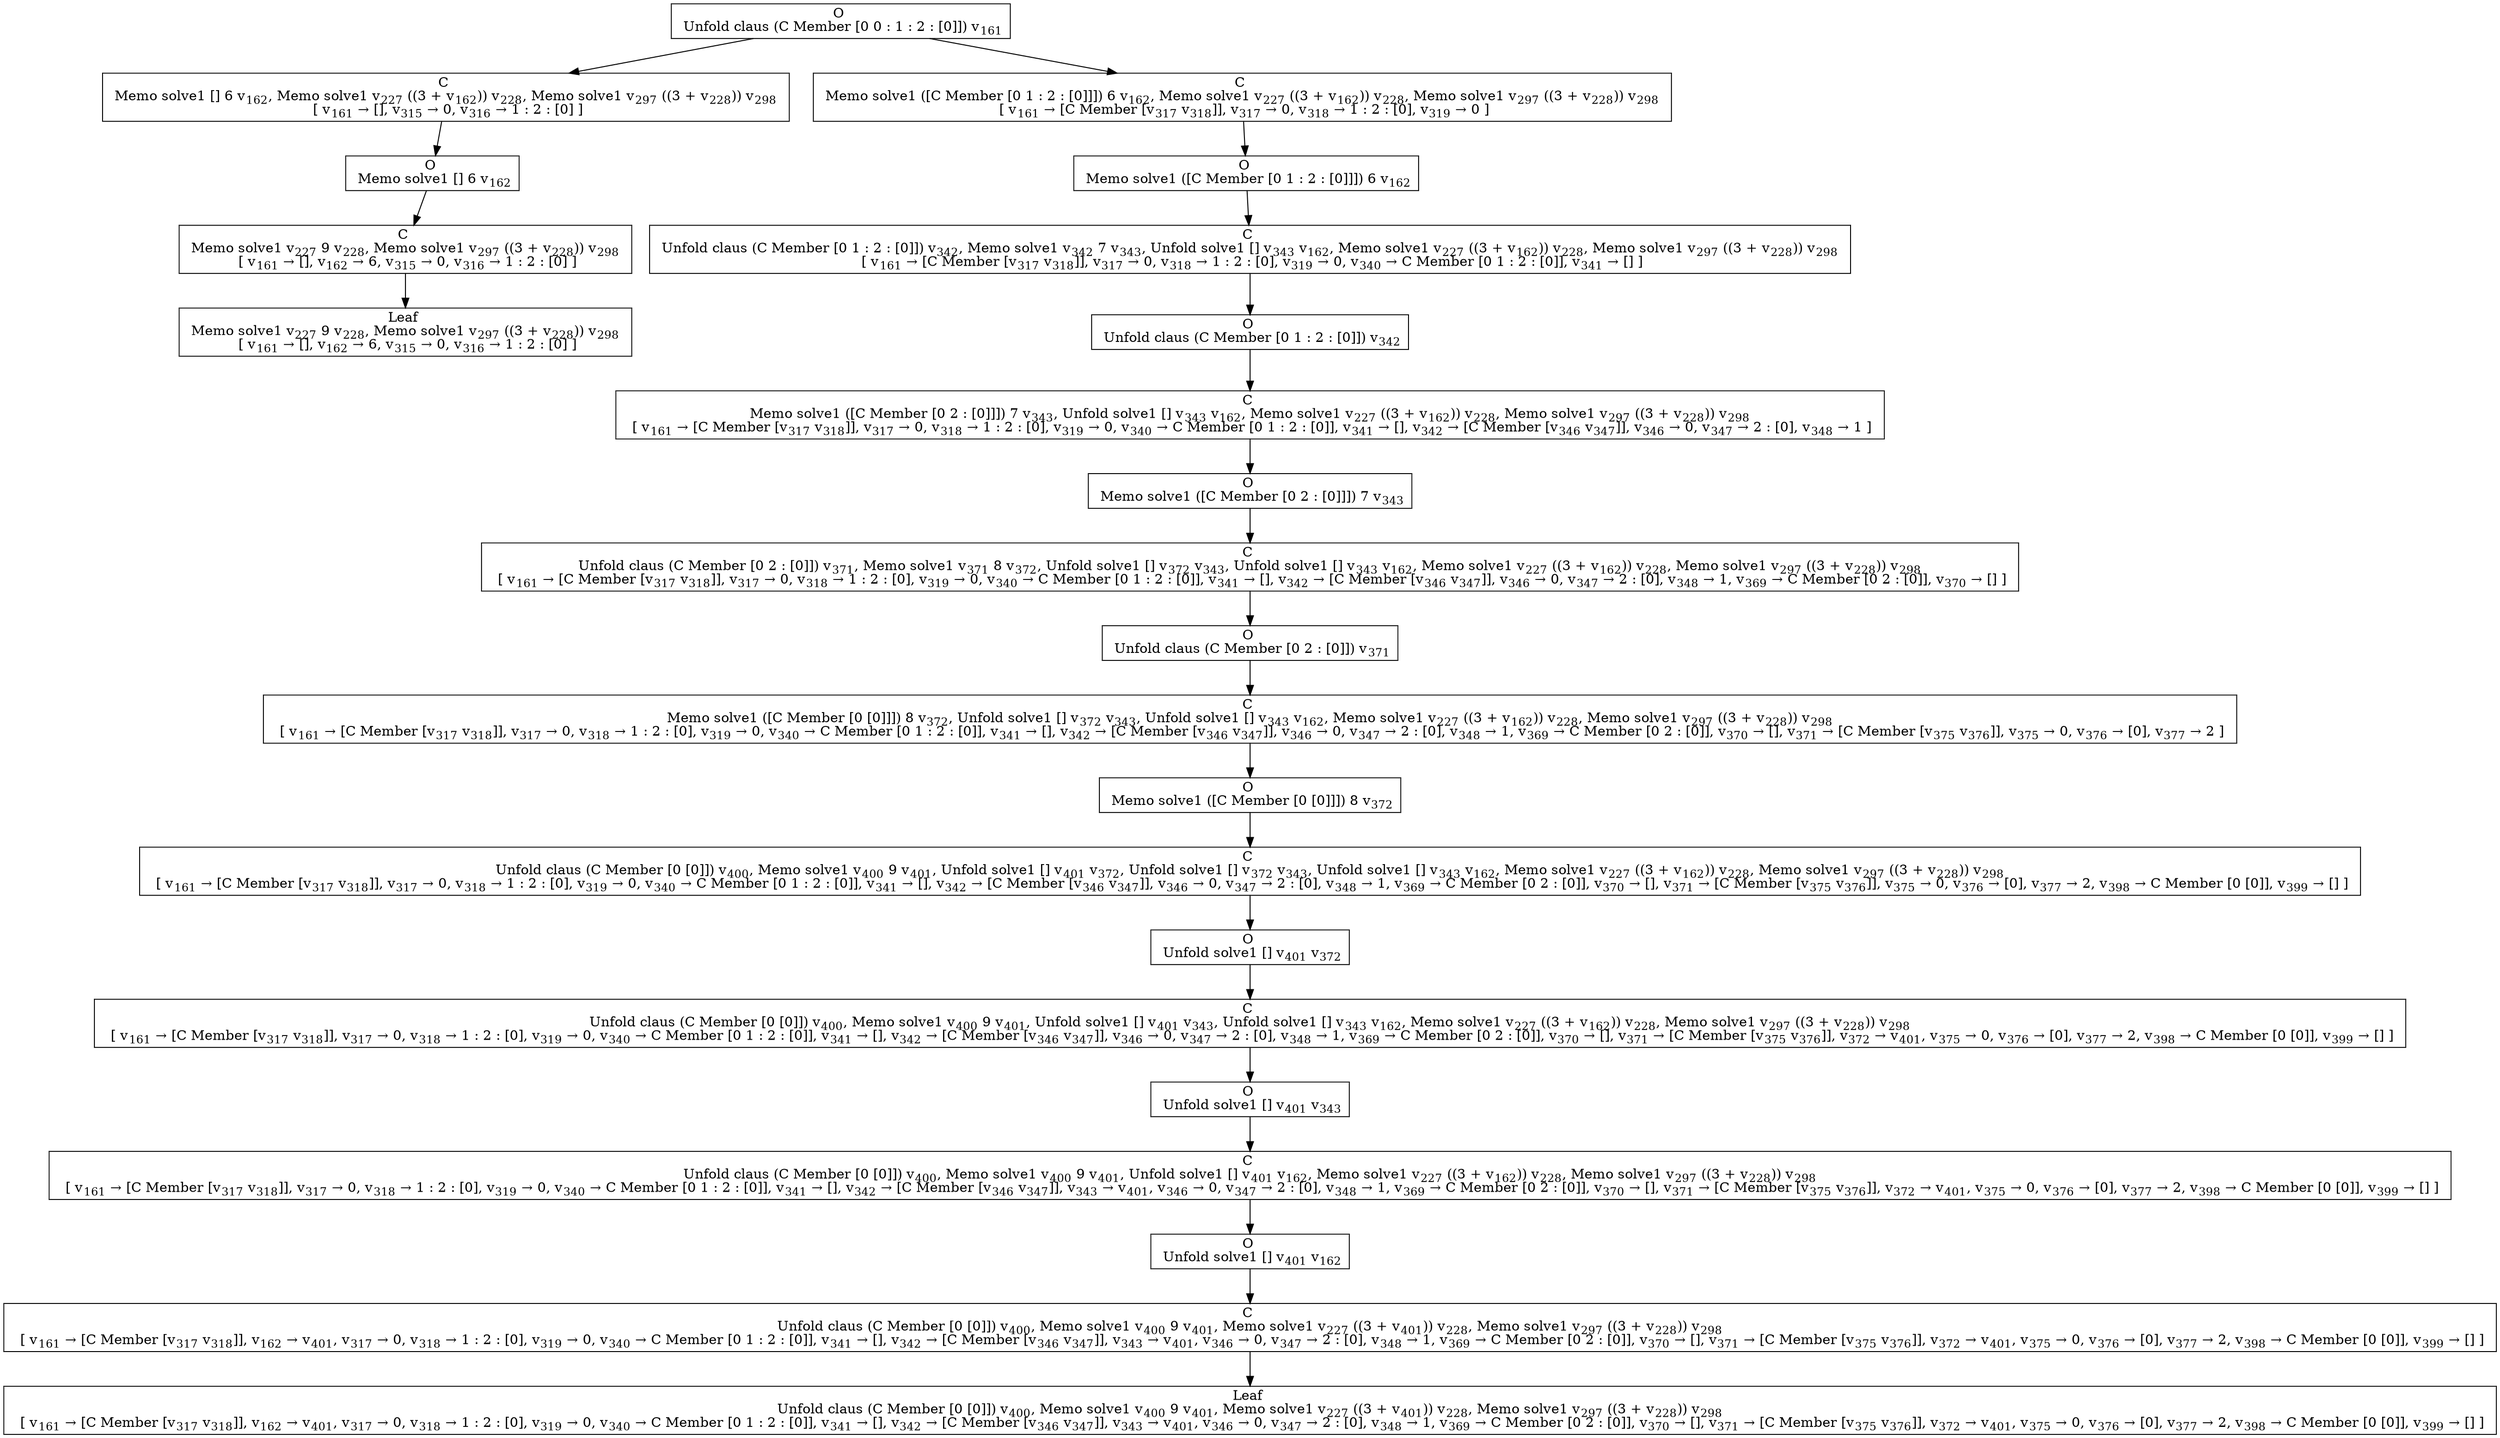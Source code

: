 digraph {
    graph [rankdir=TB
          ,bgcolor=transparent];
    node [shape=box
         ,fillcolor=white
         ,style=filled];
    0 [label=<O <BR/> Unfold claus (C Member [0 0 : 1 : 2 : [0]]) v<SUB>161</SUB>>];
    1 [label=<C <BR/> Memo solve1 [] 6 v<SUB>162</SUB>, Memo solve1 v<SUB>227</SUB> ((3 + v<SUB>162</SUB>)) v<SUB>228</SUB>, Memo solve1 v<SUB>297</SUB> ((3 + v<SUB>228</SUB>)) v<SUB>298</SUB> <BR/>  [ v<SUB>161</SUB> &rarr; [], v<SUB>315</SUB> &rarr; 0, v<SUB>316</SUB> &rarr; 1 : 2 : [0] ] >];
    2 [label=<C <BR/> Memo solve1 ([C Member [0 1 : 2 : [0]]]) 6 v<SUB>162</SUB>, Memo solve1 v<SUB>227</SUB> ((3 + v<SUB>162</SUB>)) v<SUB>228</SUB>, Memo solve1 v<SUB>297</SUB> ((3 + v<SUB>228</SUB>)) v<SUB>298</SUB> <BR/>  [ v<SUB>161</SUB> &rarr; [C Member [v<SUB>317</SUB> v<SUB>318</SUB>]], v<SUB>317</SUB> &rarr; 0, v<SUB>318</SUB> &rarr; 1 : 2 : [0], v<SUB>319</SUB> &rarr; 0 ] >];
    3 [label=<O <BR/> Memo solve1 [] 6 v<SUB>162</SUB>>];
    4 [label=<C <BR/> Memo solve1 v<SUB>227</SUB> 9 v<SUB>228</SUB>, Memo solve1 v<SUB>297</SUB> ((3 + v<SUB>228</SUB>)) v<SUB>298</SUB> <BR/>  [ v<SUB>161</SUB> &rarr; [], v<SUB>162</SUB> &rarr; 6, v<SUB>315</SUB> &rarr; 0, v<SUB>316</SUB> &rarr; 1 : 2 : [0] ] >];
    5 [label=<Leaf <BR/> Memo solve1 v<SUB>227</SUB> 9 v<SUB>228</SUB>, Memo solve1 v<SUB>297</SUB> ((3 + v<SUB>228</SUB>)) v<SUB>298</SUB> <BR/>  [ v<SUB>161</SUB> &rarr; [], v<SUB>162</SUB> &rarr; 6, v<SUB>315</SUB> &rarr; 0, v<SUB>316</SUB> &rarr; 1 : 2 : [0] ] >];
    6 [label=<O <BR/> Memo solve1 ([C Member [0 1 : 2 : [0]]]) 6 v<SUB>162</SUB>>];
    7 [label=<C <BR/> Unfold claus (C Member [0 1 : 2 : [0]]) v<SUB>342</SUB>, Memo solve1 v<SUB>342</SUB> 7 v<SUB>343</SUB>, Unfold solve1 [] v<SUB>343</SUB> v<SUB>162</SUB>, Memo solve1 v<SUB>227</SUB> ((3 + v<SUB>162</SUB>)) v<SUB>228</SUB>, Memo solve1 v<SUB>297</SUB> ((3 + v<SUB>228</SUB>)) v<SUB>298</SUB> <BR/>  [ v<SUB>161</SUB> &rarr; [C Member [v<SUB>317</SUB> v<SUB>318</SUB>]], v<SUB>317</SUB> &rarr; 0, v<SUB>318</SUB> &rarr; 1 : 2 : [0], v<SUB>319</SUB> &rarr; 0, v<SUB>340</SUB> &rarr; C Member [0 1 : 2 : [0]], v<SUB>341</SUB> &rarr; [] ] >];
    8 [label=<O <BR/> Unfold claus (C Member [0 1 : 2 : [0]]) v<SUB>342</SUB>>];
    9 [label=<C <BR/> Memo solve1 ([C Member [0 2 : [0]]]) 7 v<SUB>343</SUB>, Unfold solve1 [] v<SUB>343</SUB> v<SUB>162</SUB>, Memo solve1 v<SUB>227</SUB> ((3 + v<SUB>162</SUB>)) v<SUB>228</SUB>, Memo solve1 v<SUB>297</SUB> ((3 + v<SUB>228</SUB>)) v<SUB>298</SUB> <BR/>  [ v<SUB>161</SUB> &rarr; [C Member [v<SUB>317</SUB> v<SUB>318</SUB>]], v<SUB>317</SUB> &rarr; 0, v<SUB>318</SUB> &rarr; 1 : 2 : [0], v<SUB>319</SUB> &rarr; 0, v<SUB>340</SUB> &rarr; C Member [0 1 : 2 : [0]], v<SUB>341</SUB> &rarr; [], v<SUB>342</SUB> &rarr; [C Member [v<SUB>346</SUB> v<SUB>347</SUB>]], v<SUB>346</SUB> &rarr; 0, v<SUB>347</SUB> &rarr; 2 : [0], v<SUB>348</SUB> &rarr; 1 ] >];
    10 [label=<O <BR/> Memo solve1 ([C Member [0 2 : [0]]]) 7 v<SUB>343</SUB>>];
    11 [label=<C <BR/> Unfold claus (C Member [0 2 : [0]]) v<SUB>371</SUB>, Memo solve1 v<SUB>371</SUB> 8 v<SUB>372</SUB>, Unfold solve1 [] v<SUB>372</SUB> v<SUB>343</SUB>, Unfold solve1 [] v<SUB>343</SUB> v<SUB>162</SUB>, Memo solve1 v<SUB>227</SUB> ((3 + v<SUB>162</SUB>)) v<SUB>228</SUB>, Memo solve1 v<SUB>297</SUB> ((3 + v<SUB>228</SUB>)) v<SUB>298</SUB> <BR/>  [ v<SUB>161</SUB> &rarr; [C Member [v<SUB>317</SUB> v<SUB>318</SUB>]], v<SUB>317</SUB> &rarr; 0, v<SUB>318</SUB> &rarr; 1 : 2 : [0], v<SUB>319</SUB> &rarr; 0, v<SUB>340</SUB> &rarr; C Member [0 1 : 2 : [0]], v<SUB>341</SUB> &rarr; [], v<SUB>342</SUB> &rarr; [C Member [v<SUB>346</SUB> v<SUB>347</SUB>]], v<SUB>346</SUB> &rarr; 0, v<SUB>347</SUB> &rarr; 2 : [0], v<SUB>348</SUB> &rarr; 1, v<SUB>369</SUB> &rarr; C Member [0 2 : [0]], v<SUB>370</SUB> &rarr; [] ] >];
    12 [label=<O <BR/> Unfold claus (C Member [0 2 : [0]]) v<SUB>371</SUB>>];
    13 [label=<C <BR/> Memo solve1 ([C Member [0 [0]]]) 8 v<SUB>372</SUB>, Unfold solve1 [] v<SUB>372</SUB> v<SUB>343</SUB>, Unfold solve1 [] v<SUB>343</SUB> v<SUB>162</SUB>, Memo solve1 v<SUB>227</SUB> ((3 + v<SUB>162</SUB>)) v<SUB>228</SUB>, Memo solve1 v<SUB>297</SUB> ((3 + v<SUB>228</SUB>)) v<SUB>298</SUB> <BR/>  [ v<SUB>161</SUB> &rarr; [C Member [v<SUB>317</SUB> v<SUB>318</SUB>]], v<SUB>317</SUB> &rarr; 0, v<SUB>318</SUB> &rarr; 1 : 2 : [0], v<SUB>319</SUB> &rarr; 0, v<SUB>340</SUB> &rarr; C Member [0 1 : 2 : [0]], v<SUB>341</SUB> &rarr; [], v<SUB>342</SUB> &rarr; [C Member [v<SUB>346</SUB> v<SUB>347</SUB>]], v<SUB>346</SUB> &rarr; 0, v<SUB>347</SUB> &rarr; 2 : [0], v<SUB>348</SUB> &rarr; 1, v<SUB>369</SUB> &rarr; C Member [0 2 : [0]], v<SUB>370</SUB> &rarr; [], v<SUB>371</SUB> &rarr; [C Member [v<SUB>375</SUB> v<SUB>376</SUB>]], v<SUB>375</SUB> &rarr; 0, v<SUB>376</SUB> &rarr; [0], v<SUB>377</SUB> &rarr; 2 ] >];
    14 [label=<O <BR/> Memo solve1 ([C Member [0 [0]]]) 8 v<SUB>372</SUB>>];
    15 [label=<C <BR/> Unfold claus (C Member [0 [0]]) v<SUB>400</SUB>, Memo solve1 v<SUB>400</SUB> 9 v<SUB>401</SUB>, Unfold solve1 [] v<SUB>401</SUB> v<SUB>372</SUB>, Unfold solve1 [] v<SUB>372</SUB> v<SUB>343</SUB>, Unfold solve1 [] v<SUB>343</SUB> v<SUB>162</SUB>, Memo solve1 v<SUB>227</SUB> ((3 + v<SUB>162</SUB>)) v<SUB>228</SUB>, Memo solve1 v<SUB>297</SUB> ((3 + v<SUB>228</SUB>)) v<SUB>298</SUB> <BR/>  [ v<SUB>161</SUB> &rarr; [C Member [v<SUB>317</SUB> v<SUB>318</SUB>]], v<SUB>317</SUB> &rarr; 0, v<SUB>318</SUB> &rarr; 1 : 2 : [0], v<SUB>319</SUB> &rarr; 0, v<SUB>340</SUB> &rarr; C Member [0 1 : 2 : [0]], v<SUB>341</SUB> &rarr; [], v<SUB>342</SUB> &rarr; [C Member [v<SUB>346</SUB> v<SUB>347</SUB>]], v<SUB>346</SUB> &rarr; 0, v<SUB>347</SUB> &rarr; 2 : [0], v<SUB>348</SUB> &rarr; 1, v<SUB>369</SUB> &rarr; C Member [0 2 : [0]], v<SUB>370</SUB> &rarr; [], v<SUB>371</SUB> &rarr; [C Member [v<SUB>375</SUB> v<SUB>376</SUB>]], v<SUB>375</SUB> &rarr; 0, v<SUB>376</SUB> &rarr; [0], v<SUB>377</SUB> &rarr; 2, v<SUB>398</SUB> &rarr; C Member [0 [0]], v<SUB>399</SUB> &rarr; [] ] >];
    16 [label=<O <BR/> Unfold solve1 [] v<SUB>401</SUB> v<SUB>372</SUB>>];
    17 [label=<C <BR/> Unfold claus (C Member [0 [0]]) v<SUB>400</SUB>, Memo solve1 v<SUB>400</SUB> 9 v<SUB>401</SUB>, Unfold solve1 [] v<SUB>401</SUB> v<SUB>343</SUB>, Unfold solve1 [] v<SUB>343</SUB> v<SUB>162</SUB>, Memo solve1 v<SUB>227</SUB> ((3 + v<SUB>162</SUB>)) v<SUB>228</SUB>, Memo solve1 v<SUB>297</SUB> ((3 + v<SUB>228</SUB>)) v<SUB>298</SUB> <BR/>  [ v<SUB>161</SUB> &rarr; [C Member [v<SUB>317</SUB> v<SUB>318</SUB>]], v<SUB>317</SUB> &rarr; 0, v<SUB>318</SUB> &rarr; 1 : 2 : [0], v<SUB>319</SUB> &rarr; 0, v<SUB>340</SUB> &rarr; C Member [0 1 : 2 : [0]], v<SUB>341</SUB> &rarr; [], v<SUB>342</SUB> &rarr; [C Member [v<SUB>346</SUB> v<SUB>347</SUB>]], v<SUB>346</SUB> &rarr; 0, v<SUB>347</SUB> &rarr; 2 : [0], v<SUB>348</SUB> &rarr; 1, v<SUB>369</SUB> &rarr; C Member [0 2 : [0]], v<SUB>370</SUB> &rarr; [], v<SUB>371</SUB> &rarr; [C Member [v<SUB>375</SUB> v<SUB>376</SUB>]], v<SUB>372</SUB> &rarr; v<SUB>401</SUB>, v<SUB>375</SUB> &rarr; 0, v<SUB>376</SUB> &rarr; [0], v<SUB>377</SUB> &rarr; 2, v<SUB>398</SUB> &rarr; C Member [0 [0]], v<SUB>399</SUB> &rarr; [] ] >];
    18 [label=<O <BR/> Unfold solve1 [] v<SUB>401</SUB> v<SUB>343</SUB>>];
    19 [label=<C <BR/> Unfold claus (C Member [0 [0]]) v<SUB>400</SUB>, Memo solve1 v<SUB>400</SUB> 9 v<SUB>401</SUB>, Unfold solve1 [] v<SUB>401</SUB> v<SUB>162</SUB>, Memo solve1 v<SUB>227</SUB> ((3 + v<SUB>162</SUB>)) v<SUB>228</SUB>, Memo solve1 v<SUB>297</SUB> ((3 + v<SUB>228</SUB>)) v<SUB>298</SUB> <BR/>  [ v<SUB>161</SUB> &rarr; [C Member [v<SUB>317</SUB> v<SUB>318</SUB>]], v<SUB>317</SUB> &rarr; 0, v<SUB>318</SUB> &rarr; 1 : 2 : [0], v<SUB>319</SUB> &rarr; 0, v<SUB>340</SUB> &rarr; C Member [0 1 : 2 : [0]], v<SUB>341</SUB> &rarr; [], v<SUB>342</SUB> &rarr; [C Member [v<SUB>346</SUB> v<SUB>347</SUB>]], v<SUB>343</SUB> &rarr; v<SUB>401</SUB>, v<SUB>346</SUB> &rarr; 0, v<SUB>347</SUB> &rarr; 2 : [0], v<SUB>348</SUB> &rarr; 1, v<SUB>369</SUB> &rarr; C Member [0 2 : [0]], v<SUB>370</SUB> &rarr; [], v<SUB>371</SUB> &rarr; [C Member [v<SUB>375</SUB> v<SUB>376</SUB>]], v<SUB>372</SUB> &rarr; v<SUB>401</SUB>, v<SUB>375</SUB> &rarr; 0, v<SUB>376</SUB> &rarr; [0], v<SUB>377</SUB> &rarr; 2, v<SUB>398</SUB> &rarr; C Member [0 [0]], v<SUB>399</SUB> &rarr; [] ] >];
    20 [label=<O <BR/> Unfold solve1 [] v<SUB>401</SUB> v<SUB>162</SUB>>];
    21 [label=<C <BR/> Unfold claus (C Member [0 [0]]) v<SUB>400</SUB>, Memo solve1 v<SUB>400</SUB> 9 v<SUB>401</SUB>, Memo solve1 v<SUB>227</SUB> ((3 + v<SUB>401</SUB>)) v<SUB>228</SUB>, Memo solve1 v<SUB>297</SUB> ((3 + v<SUB>228</SUB>)) v<SUB>298</SUB> <BR/>  [ v<SUB>161</SUB> &rarr; [C Member [v<SUB>317</SUB> v<SUB>318</SUB>]], v<SUB>162</SUB> &rarr; v<SUB>401</SUB>, v<SUB>317</SUB> &rarr; 0, v<SUB>318</SUB> &rarr; 1 : 2 : [0], v<SUB>319</SUB> &rarr; 0, v<SUB>340</SUB> &rarr; C Member [0 1 : 2 : [0]], v<SUB>341</SUB> &rarr; [], v<SUB>342</SUB> &rarr; [C Member [v<SUB>346</SUB> v<SUB>347</SUB>]], v<SUB>343</SUB> &rarr; v<SUB>401</SUB>, v<SUB>346</SUB> &rarr; 0, v<SUB>347</SUB> &rarr; 2 : [0], v<SUB>348</SUB> &rarr; 1, v<SUB>369</SUB> &rarr; C Member [0 2 : [0]], v<SUB>370</SUB> &rarr; [], v<SUB>371</SUB> &rarr; [C Member [v<SUB>375</SUB> v<SUB>376</SUB>]], v<SUB>372</SUB> &rarr; v<SUB>401</SUB>, v<SUB>375</SUB> &rarr; 0, v<SUB>376</SUB> &rarr; [0], v<SUB>377</SUB> &rarr; 2, v<SUB>398</SUB> &rarr; C Member [0 [0]], v<SUB>399</SUB> &rarr; [] ] >];
    22 [label=<Leaf <BR/> Unfold claus (C Member [0 [0]]) v<SUB>400</SUB>, Memo solve1 v<SUB>400</SUB> 9 v<SUB>401</SUB>, Memo solve1 v<SUB>227</SUB> ((3 + v<SUB>401</SUB>)) v<SUB>228</SUB>, Memo solve1 v<SUB>297</SUB> ((3 + v<SUB>228</SUB>)) v<SUB>298</SUB> <BR/>  [ v<SUB>161</SUB> &rarr; [C Member [v<SUB>317</SUB> v<SUB>318</SUB>]], v<SUB>162</SUB> &rarr; v<SUB>401</SUB>, v<SUB>317</SUB> &rarr; 0, v<SUB>318</SUB> &rarr; 1 : 2 : [0], v<SUB>319</SUB> &rarr; 0, v<SUB>340</SUB> &rarr; C Member [0 1 : 2 : [0]], v<SUB>341</SUB> &rarr; [], v<SUB>342</SUB> &rarr; [C Member [v<SUB>346</SUB> v<SUB>347</SUB>]], v<SUB>343</SUB> &rarr; v<SUB>401</SUB>, v<SUB>346</SUB> &rarr; 0, v<SUB>347</SUB> &rarr; 2 : [0], v<SUB>348</SUB> &rarr; 1, v<SUB>369</SUB> &rarr; C Member [0 2 : [0]], v<SUB>370</SUB> &rarr; [], v<SUB>371</SUB> &rarr; [C Member [v<SUB>375</SUB> v<SUB>376</SUB>]], v<SUB>372</SUB> &rarr; v<SUB>401</SUB>, v<SUB>375</SUB> &rarr; 0, v<SUB>376</SUB> &rarr; [0], v<SUB>377</SUB> &rarr; 2, v<SUB>398</SUB> &rarr; C Member [0 [0]], v<SUB>399</SUB> &rarr; [] ] >];
    0 -> 1 [label=""];
    0 -> 2 [label=""];
    1 -> 3 [label=""];
    2 -> 6 [label=""];
    3 -> 4 [label=""];
    4 -> 5 [label=""];
    6 -> 7 [label=""];
    7 -> 8 [label=""];
    8 -> 9 [label=""];
    9 -> 10 [label=""];
    10 -> 11 [label=""];
    11 -> 12 [label=""];
    12 -> 13 [label=""];
    13 -> 14 [label=""];
    14 -> 15 [label=""];
    15 -> 16 [label=""];
    16 -> 17 [label=""];
    17 -> 18 [label=""];
    18 -> 19 [label=""];
    19 -> 20 [label=""];
    20 -> 21 [label=""];
    21 -> 22 [label=""];
}